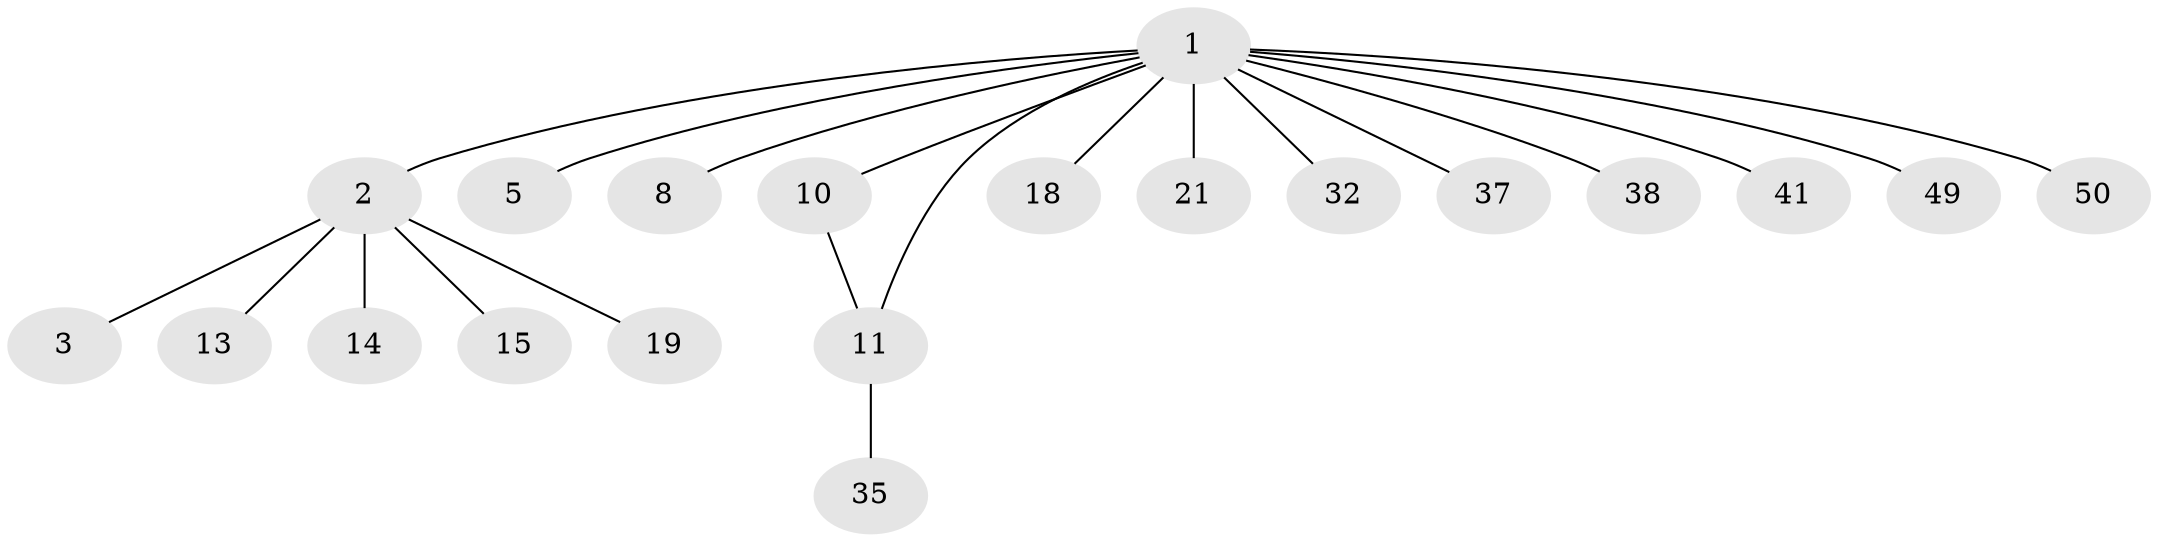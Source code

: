// original degree distribution, {17: 0.019230769230769232, 6: 0.019230769230769232, 2: 0.19230769230769232, 4: 0.019230769230769232, 7: 0.019230769230769232, 1: 0.6538461538461539, 3: 0.038461538461538464, 5: 0.038461538461538464}
// Generated by graph-tools (version 1.1) at 2025/18/03/04/25 18:18:14]
// undirected, 20 vertices, 20 edges
graph export_dot {
graph [start="1"]
  node [color=gray90,style=filled];
  1 [super="+17+4+22+6"];
  2;
  3 [super="+27"];
  5 [super="+47+51+52+31+39+7"];
  8 [super="+46+34"];
  10 [super="+29"];
  11 [super="+42+12+23"];
  13;
  14;
  15;
  18 [super="+45+48"];
  19 [super="+28"];
  21;
  32;
  35 [super="+36"];
  37;
  38;
  41;
  49;
  50;
  1 -- 2;
  1 -- 5;
  1 -- 8;
  1 -- 10;
  1 -- 11;
  1 -- 18;
  1 -- 21;
  1 -- 32;
  1 -- 37;
  1 -- 38;
  1 -- 41;
  1 -- 49;
  1 -- 50;
  2 -- 3;
  2 -- 13;
  2 -- 14;
  2 -- 15;
  2 -- 19;
  10 -- 11;
  11 -- 35;
}
